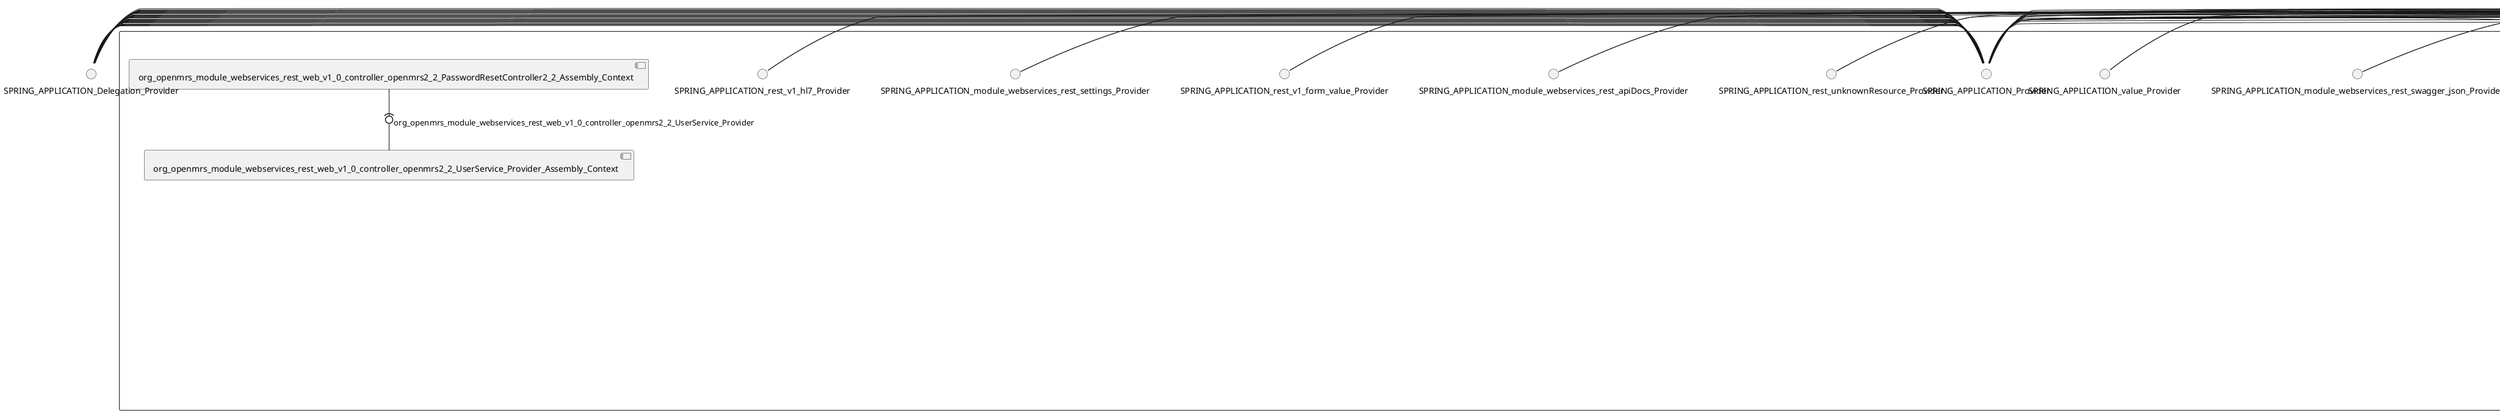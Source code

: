 @startuml
skinparam fixCircleLabelOverlapping true
() SPRING_APPLICATION_Delegation_Provider
() SPRING_APPLICATION_module_webservices_rest_apiDocs_Delegation_Provider
() SPRING_APPLICATION_module_webservices_rest_settings_Delegation_Provider
() SPRING_APPLICATION_module_webservices_rest_swagger_json_Delegation_Provider
() SPRING_APPLICATION_rest_unknownResource_Delegation_Provider
() SPRING_APPLICATION_rest_v1_form_value_Delegation_Provider
() SPRING_APPLICATION_rest_v1_hl7_Delegation_Provider
() SPRING_APPLICATION_value_Delegation_Provider
component null {
SPRING_APPLICATION_Delegation_Provider - SPRING_APPLICATION_Provider
SPRING_APPLICATION_Provider - [LoggedInUsersController2_0]
SPRING_APPLICATION_Delegation_Provider - SPRING_APPLICATION_Provider
SPRING_APPLICATION_Provider - [AddressTemplateController2_0]
SPRING_APPLICATION_Delegation_Provider - SPRING_APPLICATION_Provider
SPRING_APPLICATION_Provider - [SearchIndexController2_0]
SPRING_APPLICATION_Delegation_Provider - SPRING_APPLICATION_Provider
SPRING_APPLICATION_Provider - [ConceptReferenceController1_9]
SPRING_APPLICATION_Delegation_Provider - SPRING_APPLICATION_Provider
SPRING_APPLICATION_Provider - [SearchIndexController2_0]
SPRING_APPLICATION_Delegation_Provider - SPRING_APPLICATION_Provider
SPRING_APPLICATION_Provider - [ImplementationIdController2_0]
SPRING_APPLICATION_Delegation_Provider - SPRING_APPLICATION_Provider
SPRING_APPLICATION_Provider - [VisitConfigurationController2_0]
SPRING_APPLICATION_Delegation_Provider - SPRING_APPLICATION_Provider
SPRING_APPLICATION_Provider - [ChangePasswordController1_8]
SPRING_APPLICATION_Delegation_Provider - SPRING_APPLICATION_Provider
SPRING_APPLICATION_Provider - [FormResourceController1_9]
SPRING_APPLICATION_Delegation_Provider - SPRING_APPLICATION_Provider
SPRING_APPLICATION_Provider - [SearchIndexController2_0]
SPRING_APPLICATION_Delegation_Provider - SPRING_APPLICATION_Provider
SPRING_APPLICATION_Provider - [PasswordResetController2_2]
SPRING_APPLICATION_Delegation_Provider - SPRING_APPLICATION_Provider
SPRING_APPLICATION_Provider - [LocaleAndThemeConfigurationController2_0]
SPRING_APPLICATION_Delegation_Provider - SPRING_APPLICATION_Provider
SPRING_APPLICATION_Provider - [SearchIndexController2_0]
SPRING_APPLICATION_Delegation_Provider - SPRING_APPLICATION_Provider
SPRING_APPLICATION_Provider - [LocaleAndThemeConfigurationController2_0]
SPRING_APPLICATION_Delegation_Provider - SPRING_APPLICATION_Provider
SPRING_APPLICATION_Provider - [FormResourceController1_9]
SPRING_APPLICATION_Delegation_Provider - SPRING_APPLICATION_Provider
SPRING_APPLICATION_Provider - [SearchIndexController2_0]
SPRING_APPLICATION_Delegation_Provider - SPRING_APPLICATION_Provider
SPRING_APPLICATION_Provider - [VisitConfigurationController2_0]
SPRING_APPLICATION_Delegation_Provider - SPRING_APPLICATION_Provider
SPRING_APPLICATION_Provider - [ConceptReferenceController1_9]
SPRING_APPLICATION_Delegation_Provider - SPRING_APPLICATION_Provider
SPRING_APPLICATION_Provider - [PasswordResetController2_2]
SPRING_APPLICATION_Delegation_Provider - SPRING_APPLICATION_Provider
SPRING_APPLICATION_Provider - [LoggedInUsersController2_0]
SPRING_APPLICATION_Delegation_Provider - SPRING_APPLICATION_Provider
SPRING_APPLICATION_Provider - [AddressTemplateController2_0]
SPRING_APPLICATION_Delegation_Provider - SPRING_APPLICATION_Provider
SPRING_APPLICATION_Provider - [ImplementationIdController2_0]
SPRING_APPLICATION_Delegation_Provider - SPRING_APPLICATION_Provider
SPRING_APPLICATION_Provider - [NameTemplateController2_0]
SPRING_APPLICATION_Delegation_Provider - SPRING_APPLICATION_Provider
SPRING_APPLICATION_Provider - [SearchIndexController2_0]
SPRING_APPLICATION_Delegation_Provider - SPRING_APPLICATION_Provider
SPRING_APPLICATION_Provider - [ChangePasswordController1_8]
SPRING_APPLICATION_module_webservices_rest_apiDocs_Delegation_Provider - SPRING_APPLICATION_module_webservices_rest_apiDocs_Provider
SPRING_APPLICATION_module_webservices_rest_apiDocs_Provider - [SwaggerDocController]
SPRING_APPLICATION_module_webservices_rest_settings_Delegation_Provider - SPRING_APPLICATION_module_webservices_rest_settings_Provider
SPRING_APPLICATION_module_webservices_rest_settings_Provider - [SettingsFormController]
SPRING_APPLICATION_module_webservices_rest_swagger_json_Delegation_Provider - SPRING_APPLICATION_module_webservices_rest_swagger_json_Provider
SPRING_APPLICATION_module_webservices_rest_swagger_json_Provider - [SwaggerSpecificationController]
SPRING_APPLICATION_rest_unknownResource_Delegation_Provider - SPRING_APPLICATION_rest_unknownResource_Provider
SPRING_APPLICATION_rest_unknownResource_Provider - [UnknownResourceController]
SPRING_APPLICATION_rest_v1_form_value_Delegation_Provider - SPRING_APPLICATION_rest_v1_form_value_Provider
SPRING_APPLICATION_rest_v1_form_value_Provider - [FormResourceController1_9]
SPRING_APPLICATION_rest_v1_hl7_Delegation_Provider - SPRING_APPLICATION_rest_v1_hl7_Provider
SPRING_APPLICATION_rest_v1_hl7_Provider - [SearchIndexController2_0]
SPRING_APPLICATION_value_Delegation_Provider - SPRING_APPLICATION_value_Provider
SPRING_APPLICATION_value_Provider - [ObsComplexValueController1_8]
[org_openmrs_module_webservices_rest_web_v1_0_controller_MainSubResourceController_Assembly_Context] -(0- [org_openmrs_module_webservices_rest_web_api_RestService_Assembly_Context] : org_openmrs_module_webservices_rest_web_api_RestService_Provider
[org_openmrs_module_webservices_rest_web_v1_0_controller_openmrs2_0_ClearDbCacheController2_0_Assembly_Context] -(0- [org_openmrs_module_webservices_rest_web_api_impl_RestServiceImpl_Assembly_Context] : org_openmrs_module_webservices_rest_web_api_RestService_Provider
[org_openmrs_module_webservices_rest_web_v1_0_controller_MainResourceController_Assembly_Context] -(0- [org_openmrs_module_webservices_rest_web_api_RestService_Assembly_Context] : org_openmrs_module_webservices_rest_web_api_RestService_Provider
[org_openmrs_module_webservices_rest_web_v1_0_controller_openmrs1_9_SessionController1_9_Assembly_Context] -(0- [org_openmrs_module_webservices_rest_web_api_impl_RestServiceImpl_Assembly_Context] : org_openmrs_module_webservices_rest_web_api_RestService_Provider
[org_openmrs_module_webservices_rest_web_v1_0_controller_MainResourceController_Assembly_Context] -(0- [org_openmrs_module_webservices_rest_web_api_impl_RestServiceImpl_Assembly_Context] : org_openmrs_module_webservices_rest_web_api_RestService_Provider
[org_openmrs_module_webservices_rest_web_v1_0_controller_MainSubResourceController_Assembly_Context] -(0- [org_openmrs_module_webservices_rest_web_api_impl_RestServiceImpl_Assembly_Context] : org_openmrs_module_webservices_rest_web_api_RestService_Provider
[org_openmrs_module_webservices_rest_web_v1_0_controller_openmrs2_0_SearchIndexController2_0_Assembly_Context] -(0- [org_openmrs_module_webservices_rest_web_api_RestService_Assembly_Context] : org_openmrs_module_webservices_rest_web_api_RestService_Provider
[org_openmrs_module_webservices_rest_web_v1_0_controller_openmrs2_0_SearchIndexController2_0_Assembly_Context] -(0- [org_openmrs_module_webservices_rest_web_api_impl_RestServiceImpl_Assembly_Context] : org_openmrs_module_webservices_rest_web_api_RestService_Provider
[org_openmrs_module_webservices_rest_web_v1_0_controller_openmrs2_0_ClearDbCacheController2_0_Assembly_Context] -(0- [org_openmrs_module_webservices_rest_web_api_RestService_Assembly_Context] : org_openmrs_module_webservices_rest_web_api_RestService_Provider
[org_openmrs_module_webservices_rest_web_v1_0_controller_openmrs1_9_SessionController1_9_Assembly_Context] -(0- [org_openmrs_module_webservices_rest_web_api_RestService_Assembly_Context] : org_openmrs_module_webservices_rest_web_api_RestService_Provider
[org_openmrs_module_webservices_rest_web_v1_0_controller_MainSubResourceController_Assembly_Context] -(0- [org_openmrs_module_webservices_rest_web_v1_0_controller_BaseUriSetup_Assembly_Context] : org_openmrs_module_webservices_rest_web_v1_0_controller_BaseUriSetup_Provider
[org_openmrs_module_webservices_rest_web_v1_0_controller_MainResourceController_Assembly_Context] -(0- [org_openmrs_module_webservices_rest_web_v1_0_controller_BaseUriSetup_Assembly_Context] : org_openmrs_module_webservices_rest_web_v1_0_controller_BaseUriSetup_Provider
[org_openmrs_module_webservices_rest_web_v1_0_controller_openmrs1_8_HL7MessageController1_8_Assembly_Context] -(0- [org_openmrs_module_webservices_rest_web_v1_0_controller_MainResourceController_Assembly_Context] : org_openmrs_module_webservices_rest_web_v1_0_controller_MainResourceController_Provider
[org_openmrs_module_webservices_rest_web_v1_0_controller_openmrs1_8_ObsComplexValueController1_8_Assembly_Context] -(0- [org_openmrs_module_webservices_rest_web_v1_0_controller_openmrs1_8_ObsService_Provider_Assembly_Context] : org_openmrs_module_webservices_rest_web_v1_0_controller_openmrs1_8_ObsService_Provider
[org_openmrs_module_webservices_rest_web_v1_0_controller_openmrs1_8_ChangePasswordController1_8_Assembly_Context] -(0- [org_openmrs_module_webservices_rest_web_v1_0_controller_openmrs1_8_UserService_Provider_Assembly_Context] : org_openmrs_module_webservices_rest_web_v1_0_controller_openmrs1_8_UserService_Provider
[org_openmrs_module_webservices_rest_web_v1_0_controller_openmrs1_9_FormResourceController1_9_Assembly_Context] -(0- [org_openmrs_module_webservices_rest_web_v1_0_controller_openmrs1_9_ClobDatatypeStorageController_Assembly_Context] : org_openmrs_module_webservices_rest_web_v1_0_controller_openmrs1_9_ClobDatatypeStorageController_Provider
[org_openmrs_module_webservices_rest_web_v1_0_controller_openmrs1_9_ClobDatatypeStorageController_Assembly_Context] -(0- [org_openmrs_module_webservices_rest_web_v1_0_controller_openmrs1_9_DatatypeService_Provider_Assembly_Context] : org_openmrs_module_webservices_rest_web_v1_0_controller_openmrs1_9_DatatypeService_Provider
[org_openmrs_module_webservices_rest_web_v1_0_controller_openmrs1_9_FormResourceController1_9_Assembly_Context] -(0- [org_openmrs_module_webservices_rest_web_v1_0_controller_openmrs1_9_FormService_Provider_Assembly_Context] : org_openmrs_module_webservices_rest_web_v1_0_controller_openmrs1_9_FormService_Provider
[org_openmrs_module_webservices_rest_web_v1_0_controller_openmrs2_2_PasswordResetController2_2_Assembly_Context] -(0- [org_openmrs_module_webservices_rest_web_v1_0_controller_openmrs2_2_UserService_Provider_Assembly_Context] : org_openmrs_module_webservices_rest_web_v1_0_controller_openmrs2_2_UserService_Provider
[AddressTemplateController2_0_Assembly_Context] [[openmrs-openmrs-module-webservices-rest.repository#_s15Y9r8UEe64M4nTT-vu3w]]
[BaseRestController_Assembly_Context] [[openmrs-openmrs-module-webservices-rest.repository#_s15Y9r8UEe64M4nTT-vu3w]]
[ChangePasswordController1_8_Assembly_Context] [[openmrs-openmrs-module-webservices-rest.repository#_s15Y9r8UEe64M4nTT-vu3w]]
[ConceptReferenceController1_9_Assembly_Context] [[openmrs-openmrs-module-webservices-rest.repository#_s15Y9r8UEe64M4nTT-vu3w]]
[FormResourceController1_9_Assembly_Context] [[openmrs-openmrs-module-webservices-rest.repository#_s15Y9r8UEe64M4nTT-vu3w]]
[ImplementationIdController2_0_Assembly_Context] [[openmrs-openmrs-module-webservices-rest.repository#_s15Y9r8UEe64M4nTT-vu3w]]
[LocaleAndThemeConfigurationController2_0_Assembly_Context] [[openmrs-openmrs-module-webservices-rest.repository#_s15Y9r8UEe64M4nTT-vu3w]]
[LoggedInUsersController2_0_Assembly_Context] [[openmrs-openmrs-module-webservices-rest.repository#_s15Y9r8UEe64M4nTT-vu3w]]
[NameTemplateController2_0_Assembly_Context] [[openmrs-openmrs-module-webservices-rest.repository#_s15Y9r8UEe64M4nTT-vu3w]]
[ObsComplexValueController1_8_Assembly_Context] [[openmrs-openmrs-module-webservices-rest.repository#_s15Y9r8UEe64M4nTT-vu3w]]
[PasswordResetController2_2_Assembly_Context] [[openmrs-openmrs-module-webservices-rest.repository#_s15Y9r8UEe64M4nTT-vu3w]]
[SearchIndexController2_0_Assembly_Context] [[openmrs-openmrs-module-webservices-rest.repository#_s15Y9r8UEe64M4nTT-vu3w]]
[SettingsFormController_Assembly_Context] [[openmrs-openmrs-module-webservices-rest.repository#_s15Y9r8UEe64M4nTT-vu3w]]
[SwaggerDocController_Assembly_Context] [[openmrs-openmrs-module-webservices-rest.repository#_s15Y9r8UEe64M4nTT-vu3w]]
[SwaggerSpecificationController_Assembly_Context] [[openmrs-openmrs-module-webservices-rest.repository#_s15Y9r8UEe64M4nTT-vu3w]]
[UnknownResourceController_Assembly_Context] [[openmrs-openmrs-module-webservices-rest.repository#_s15Y9r8UEe64M4nTT-vu3w]]
[VisitConfigurationController2_0_Assembly_Context] [[openmrs-openmrs-module-webservices-rest.repository#_s15Y9r8UEe64M4nTT-vu3w]]
[org_openmrs_module_webservices_rest_web_api_RestService_Assembly_Context] [[openmrs-openmrs-module-webservices-rest.repository#_s15Y9r8UEe64M4nTT-vu3w]]
[org_openmrs_module_webservices_rest_web_api_impl_RestServiceImpl_Assembly_Context] [[openmrs-openmrs-module-webservices-rest.repository#_s15Y9r8UEe64M4nTT-vu3w]]
[org_openmrs_module_webservices_rest_web_controller_SettingsFormController_Assembly_Context] [[openmrs-openmrs-module-webservices-rest.repository#_s15Y9r8UEe64M4nTT-vu3w]]
[org_openmrs_module_webservices_rest_web_controller_SwaggerDocController_Assembly_Context] [[openmrs-openmrs-module-webservices-rest.repository#_s15Y9r8UEe64M4nTT-vu3w]]
[org_openmrs_module_webservices_rest_web_controller_SwaggerSpecificationController_Assembly_Context] [[openmrs-openmrs-module-webservices-rest.repository#_s15Y9r8UEe64M4nTT-vu3w]]
[org_openmrs_module_webservices_rest_web_v1_0_controller_BaseRestController_Assembly_Context] [[openmrs-openmrs-module-webservices-rest.repository#_s15Y9r8UEe64M4nTT-vu3w]]
[org_openmrs_module_webservices_rest_web_v1_0_controller_BaseUriSetup_Assembly_Context] [[openmrs-openmrs-module-webservices-rest.repository#_s15Y9r8UEe64M4nTT-vu3w]]
[org_openmrs_module_webservices_rest_web_v1_0_controller_MainResourceController_Assembly_Context] [[openmrs-openmrs-module-webservices-rest.repository#_s15Y9r8UEe64M4nTT-vu3w]]
[org_openmrs_module_webservices_rest_web_v1_0_controller_MainSubResourceController_Assembly_Context] [[openmrs-openmrs-module-webservices-rest.repository#_s15Y9r8UEe64M4nTT-vu3w]]
[org_openmrs_module_webservices_rest_web_v1_0_controller_UnknownResourceController_Assembly_Context] [[openmrs-openmrs-module-webservices-rest.repository#_s15Y9r8UEe64M4nTT-vu3w]]
[org_openmrs_module_webservices_rest_web_v1_0_controller_openmrs1_8_ChangePasswordController1_8_Assembly_Context] [[openmrs-openmrs-module-webservices-rest.repository#_s15Y9r8UEe64M4nTT-vu3w]]
[org_openmrs_module_webservices_rest_web_v1_0_controller_openmrs1_8_HL7MessageController1_8_Assembly_Context] [[openmrs-openmrs-module-webservices-rest.repository#_s15Y9r8UEe64M4nTT-vu3w]]
[org_openmrs_module_webservices_rest_web_v1_0_controller_openmrs1_8_ObsComplexValueController1_8_Assembly_Context] [[openmrs-openmrs-module-webservices-rest.repository#_s15Y9r8UEe64M4nTT-vu3w]]
[org_openmrs_module_webservices_rest_web_v1_0_controller_openmrs1_8_ObsService_Provider_Assembly_Context] [[openmrs-openmrs-module-webservices-rest.repository#_s15Y9r8UEe64M4nTT-vu3w]]
[org_openmrs_module_webservices_rest_web_v1_0_controller_openmrs1_8_UserService_Provider_Assembly_Context] [[openmrs-openmrs-module-webservices-rest.repository#_s15Y9r8UEe64M4nTT-vu3w]]
[org_openmrs_module_webservices_rest_web_v1_0_controller_openmrs1_9_ClobDatatypeStorageController_Assembly_Context] [[openmrs-openmrs-module-webservices-rest.repository#_s15Y9r8UEe64M4nTT-vu3w]]
[org_openmrs_module_webservices_rest_web_v1_0_controller_openmrs1_9_ConceptReferenceController1_9_Assembly_Context] [[openmrs-openmrs-module-webservices-rest.repository#_s15Y9r8UEe64M4nTT-vu3w]]
[org_openmrs_module_webservices_rest_web_v1_0_controller_openmrs1_9_DatatypeService_Provider_Assembly_Context] [[openmrs-openmrs-module-webservices-rest.repository#_s15Y9r8UEe64M4nTT-vu3w]]
[org_openmrs_module_webservices_rest_web_v1_0_controller_openmrs1_9_FormResourceController1_9_Assembly_Context] [[openmrs-openmrs-module-webservices-rest.repository#_s15Y9r8UEe64M4nTT-vu3w]]
[org_openmrs_module_webservices_rest_web_v1_0_controller_openmrs1_9_FormService_Provider_Assembly_Context] [[openmrs-openmrs-module-webservices-rest.repository#_s15Y9r8UEe64M4nTT-vu3w]]
[org_openmrs_module_webservices_rest_web_v1_0_controller_openmrs1_9_SessionController1_9_Assembly_Context] [[openmrs-openmrs-module-webservices-rest.repository#_s15Y9r8UEe64M4nTT-vu3w]]
[org_openmrs_module_webservices_rest_web_v1_0_controller_openmrs2_0_AddressTemplateController2_0_Assembly_Context] [[openmrs-openmrs-module-webservices-rest.repository#_s15Y9r8UEe64M4nTT-vu3w]]
[org_openmrs_module_webservices_rest_web_v1_0_controller_openmrs2_0_ClearDbCacheController2_0_Assembly_Context] [[openmrs-openmrs-module-webservices-rest.repository#_s15Y9r8UEe64M4nTT-vu3w]]
[org_openmrs_module_webservices_rest_web_v1_0_controller_openmrs2_0_ImplementationIdController2_0_Assembly_Context] [[openmrs-openmrs-module-webservices-rest.repository#_s15Y9r8UEe64M4nTT-vu3w]]
[org_openmrs_module_webservices_rest_web_v1_0_controller_openmrs2_0_LocaleAndThemeConfigurationController2_0_Assembly_Context] [[openmrs-openmrs-module-webservices-rest.repository#_s15Y9r8UEe64M4nTT-vu3w]]
[org_openmrs_module_webservices_rest_web_v1_0_controller_openmrs2_0_LoggedInUsersController2_0_Assembly_Context] [[openmrs-openmrs-module-webservices-rest.repository#_s15Y9r8UEe64M4nTT-vu3w]]
[org_openmrs_module_webservices_rest_web_v1_0_controller_openmrs2_0_NameTemplateController2_0_Assembly_Context] [[openmrs-openmrs-module-webservices-rest.repository#_s15Y9r8UEe64M4nTT-vu3w]]
[org_openmrs_module_webservices_rest_web_v1_0_controller_openmrs2_0_SearchIndexController2_0_Assembly_Context] [[openmrs-openmrs-module-webservices-rest.repository#_s15Y9r8UEe64M4nTT-vu3w]]
[org_openmrs_module_webservices_rest_web_v1_0_controller_openmrs2_0_VisitConfigurationController2_0_Assembly_Context] [[openmrs-openmrs-module-webservices-rest.repository#_s15Y9r8UEe64M4nTT-vu3w]]
[org_openmrs_module_webservices_rest_web_v1_0_controller_openmrs2_2_PasswordResetController2_2_Assembly_Context] [[openmrs-openmrs-module-webservices-rest.repository#_s15Y9r8UEe64M4nTT-vu3w]]
[org_openmrs_module_webservices_rest_web_v1_0_controller_openmrs2_2_UserService_Provider_Assembly_Context] [[openmrs-openmrs-module-webservices-rest.repository#_s15Y9r8UEe64M4nTT-vu3w]]
}

@enduml
